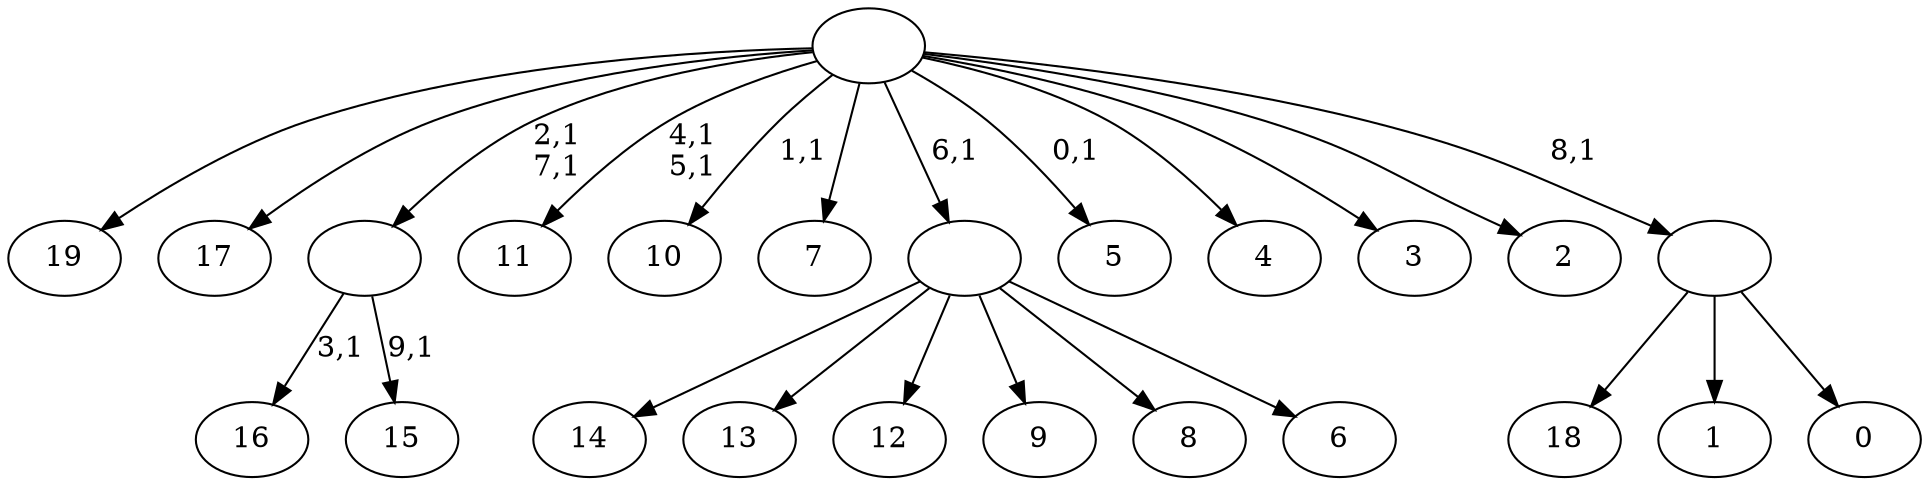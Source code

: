 digraph T {
	30 [label="19"]
	29 [label="18"]
	28 [label="17"]
	27 [label="16"]
	25 [label="15"]
	23 [label=""]
	21 [label="14"]
	20 [label="13"]
	19 [label="12"]
	18 [label="11"]
	15 [label="10"]
	13 [label="9"]
	12 [label="8"]
	11 [label="7"]
	10 [label="6"]
	9 [label=""]
	8 [label="5"]
	6 [label="4"]
	5 [label="3"]
	4 [label="2"]
	3 [label="1"]
	2 [label="0"]
	1 [label=""]
	0 [label=""]
	23 -> 25 [label="9,1"]
	23 -> 27 [label="3,1"]
	9 -> 21 [label=""]
	9 -> 20 [label=""]
	9 -> 19 [label=""]
	9 -> 13 [label=""]
	9 -> 12 [label=""]
	9 -> 10 [label=""]
	1 -> 29 [label=""]
	1 -> 3 [label=""]
	1 -> 2 [label=""]
	0 -> 8 [label="0,1"]
	0 -> 15 [label="1,1"]
	0 -> 18 [label="4,1\n5,1"]
	0 -> 23 [label="2,1\n7,1"]
	0 -> 30 [label=""]
	0 -> 28 [label=""]
	0 -> 11 [label=""]
	0 -> 9 [label="6,1"]
	0 -> 6 [label=""]
	0 -> 5 [label=""]
	0 -> 4 [label=""]
	0 -> 1 [label="8,1"]
}
